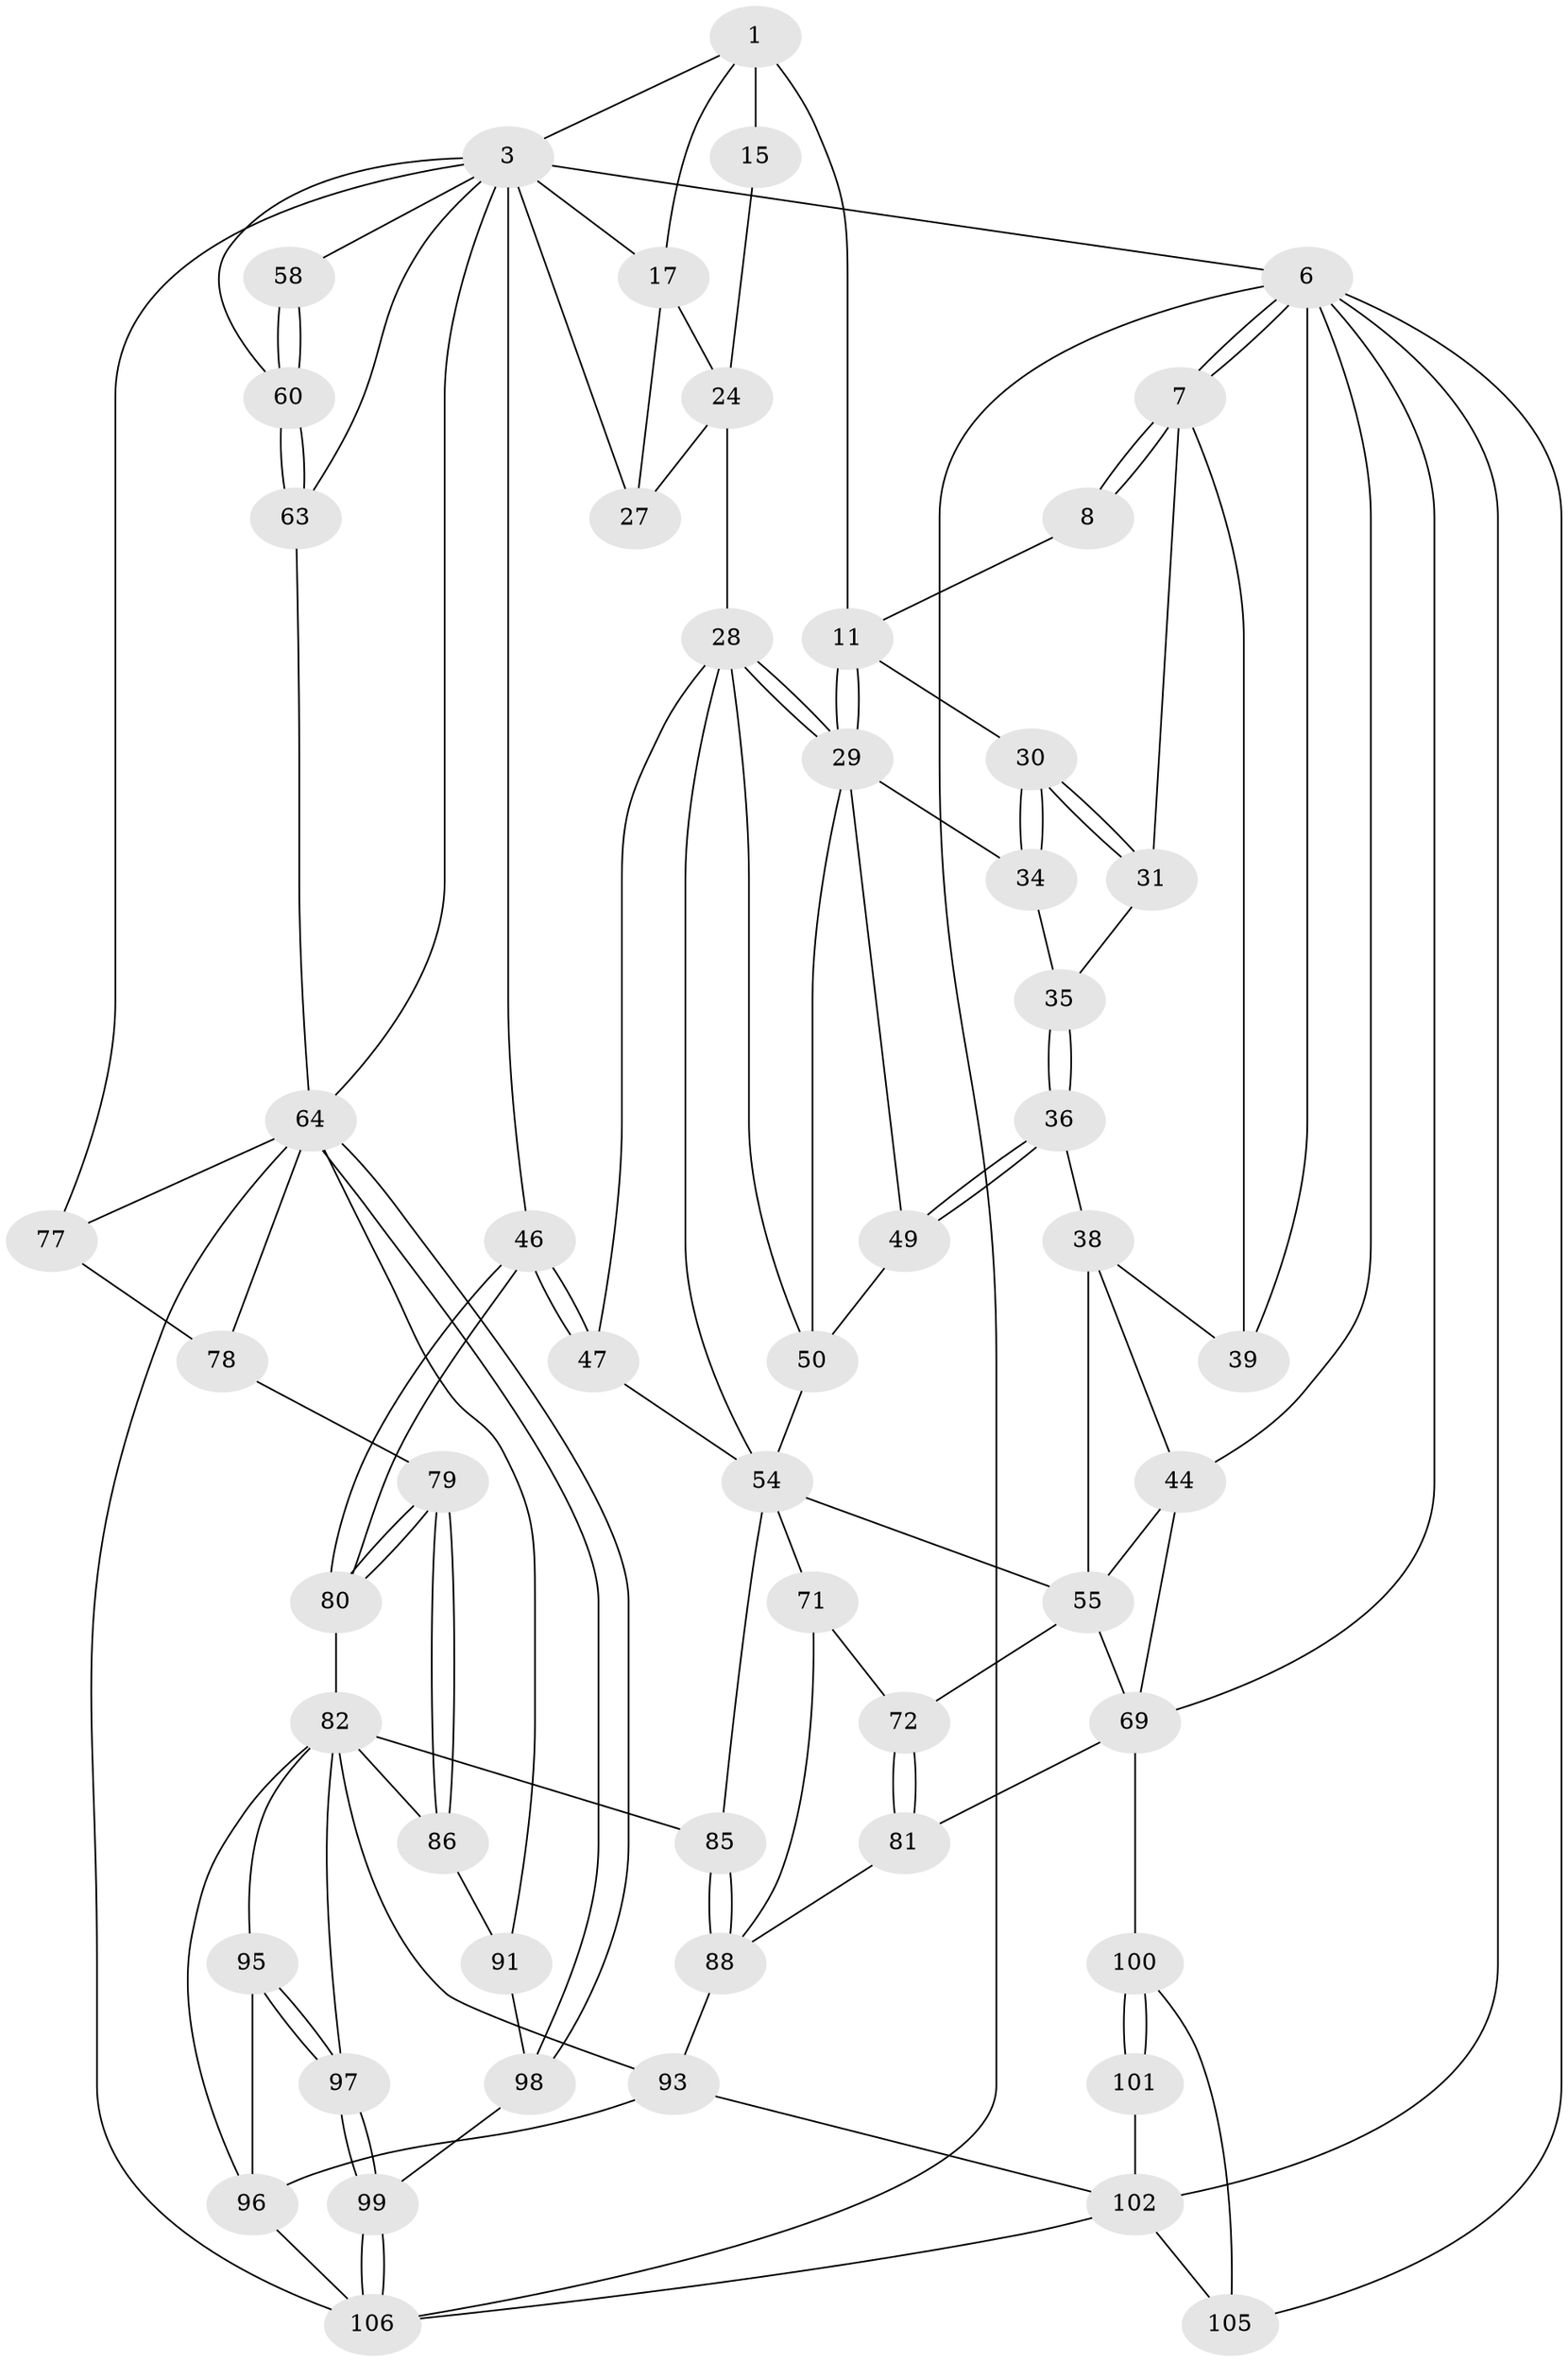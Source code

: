 // original degree distribution, {3: 0.027522935779816515, 4: 0.28440366972477066, 5: 0.41284403669724773, 6: 0.27522935779816515}
// Generated by graph-tools (version 1.1) at 2025/17/03/09/25 04:17:16]
// undirected, 54 vertices, 123 edges
graph export_dot {
graph [start="1"]
  node [color=gray90,style=filled];
  1 [pos="+0.3576214816205868+0",super="+2+9"];
  3 [pos="+0.6815490878067098+0",super="+16+4"];
  6 [pos="+0+0",super="+75+40"];
  7 [pos="+0+0",super="+22"];
  8 [pos="+0.3462537962351979+0",super="+13"];
  11 [pos="+0.42123550754389094+0.09256697735439323",super="+12"];
  15 [pos="+0.5380146381624974+0.058767560443827256",super="+26"];
  17 [pos="+0.6399710602005804+0.07559854601088865",super="+19+18"];
  24 [pos="+0.6421411201300378+0.18065385228048128",super="+25"];
  27 [pos="+0.6445151402468846+0.18102728294756468"];
  28 [pos="+0.5146698271612972+0.2683027253203455",super="+48"];
  29 [pos="+0.4128053969605027+0.195501352858511",super="+32"];
  30 [pos="+0.2942381969010135+0.17484093044402557"];
  31 [pos="+0.1868759694008582+0.11710850561047251"];
  34 [pos="+0.29755323445081855+0.18863516649040055"];
  35 [pos="+0.19334999880884624+0.21562948199118465"];
  36 [pos="+0.17145857681885568+0.2640795113737567",super="+37"];
  38 [pos="+0.09961762783572728+0.18174767249041376",super="+43"];
  39 [pos="+0.09945535049726066+0.17198177494489653"];
  44 [pos="+0+0.23452782340594114",super="+59"];
  46 [pos="+0.6208871048108123+0.4764467229609913"];
  47 [pos="+0.5781696637640429+0.466925577281222"];
  49 [pos="+0.1962206421418284+0.27899753887962636"];
  50 [pos="+0.3513322542006559+0.3533300969888688",super="+51"];
  54 [pos="+0.14082884856544944+0.41900483534156624",super="+62"];
  55 [pos="+0.1315952011230641+0.4166691622069946",super="+68+56"];
  58 [pos="+0.8717153554367029+0.2816808425587316"];
  60 [pos="+1+0.39250022306973764"];
  63 [pos="+1+0.3963852671520894"];
  64 [pos="+1+0.9474924990986503",super="+65"];
  69 [pos="+0+0.4481049129407767",super="+73"];
  71 [pos="+0.2239010389444619+0.6302539187285837"];
  72 [pos="+0.08894264129754646+0.5703327591629473"];
  77 [pos="+0.8700628113895356+0.5112863204125881"];
  78 [pos="+0.8763395183933486+0.5243583931256119"];
  79 [pos="+0.8457184583332337+0.7003818659184937"];
  80 [pos="+0.6533029296860542+0.5869148299556087"];
  81 [pos="+0+0.7666308531317939"];
  82 [pos="+0.6493443481054618+0.6179831689380171",super="+83+87"];
  85 [pos="+0.440586567477824+0.7172162010351598"];
  86 [pos="+0.862475245794649+0.7451010305833946"];
  88 [pos="+0.3180606117038329+0.7585429804730521",super="+89"];
  91 [pos="+0.9140267151139172+0.7526750130763875"];
  93 [pos="+0.4837502732486322+0.9002328556015987",super="+94"];
  95 [pos="+0.6285789938204569+0.8032123929117226"];
  96 [pos="+0.5943355726392723+0.85572200418471",super="+108"];
  97 [pos="+0.7539199513588842+0.854450842641969"];
  98 [pos="+0.9174639809102048+0.9239884322782614"];
  99 [pos="+0.7654553627846317+0.9927904371812873"];
  100 [pos="+0+0.8389031718224558"];
  101 [pos="+0.1738412707958422+0.787981883652889"];
  102 [pos="+0.35545981201877497+1",super="+103"];
  105 [pos="+0.11277016939822261+0.9029050100609051"];
  106 [pos="+0.7144055928352775+1",super="+107"];
  1 -- 3;
  1 -- 15 [weight=3];
  1 -- 17;
  1 -- 11;
  3 -- 17 [weight=3];
  3 -- 64;
  3 -- 6;
  3 -- 77;
  3 -- 46;
  3 -- 58 [weight=2];
  3 -- 27;
  3 -- 60;
  3 -- 63;
  6 -- 7;
  6 -- 7;
  6 -- 106;
  6 -- 102;
  6 -- 105;
  6 -- 44;
  6 -- 39;
  6 -- 69;
  7 -- 8 [weight=2];
  7 -- 8;
  7 -- 31;
  7 -- 39;
  8 -- 11;
  11 -- 29;
  11 -- 29;
  11 -- 30;
  15 -- 24;
  17 -- 27;
  17 -- 24;
  24 -- 27;
  24 -- 28;
  28 -- 29;
  28 -- 29;
  28 -- 50;
  28 -- 47;
  28 -- 54;
  29 -- 49;
  29 -- 50;
  29 -- 34;
  30 -- 31;
  30 -- 31;
  30 -- 34;
  30 -- 34;
  31 -- 35;
  34 -- 35;
  35 -- 36;
  35 -- 36;
  36 -- 49;
  36 -- 49;
  36 -- 38 [weight=2];
  38 -- 39;
  38 -- 44;
  38 -- 55;
  44 -- 69;
  44 -- 55;
  46 -- 47;
  46 -- 47;
  46 -- 80;
  46 -- 80;
  47 -- 54;
  49 -- 50;
  50 -- 54;
  54 -- 55;
  54 -- 85;
  54 -- 71;
  55 -- 72;
  55 -- 69;
  58 -- 60;
  58 -- 60;
  60 -- 63;
  60 -- 63;
  63 -- 64;
  64 -- 98;
  64 -- 98;
  64 -- 106;
  64 -- 91;
  64 -- 77;
  64 -- 78;
  69 -- 81;
  69 -- 100;
  71 -- 72;
  71 -- 88;
  72 -- 81;
  72 -- 81;
  77 -- 78;
  78 -- 79;
  79 -- 80;
  79 -- 80;
  79 -- 86;
  79 -- 86;
  80 -- 82;
  81 -- 88;
  82 -- 96;
  82 -- 85;
  82 -- 93;
  82 -- 95;
  82 -- 97;
  82 -- 86;
  85 -- 88;
  85 -- 88;
  86 -- 91;
  88 -- 93;
  91 -- 98;
  93 -- 96;
  93 -- 102;
  95 -- 96;
  95 -- 97;
  95 -- 97;
  96 -- 106;
  97 -- 99;
  97 -- 99;
  98 -- 99;
  99 -- 106;
  99 -- 106;
  100 -- 101;
  100 -- 101;
  100 -- 105;
  101 -- 102;
  102 -- 105;
  102 -- 106;
}
